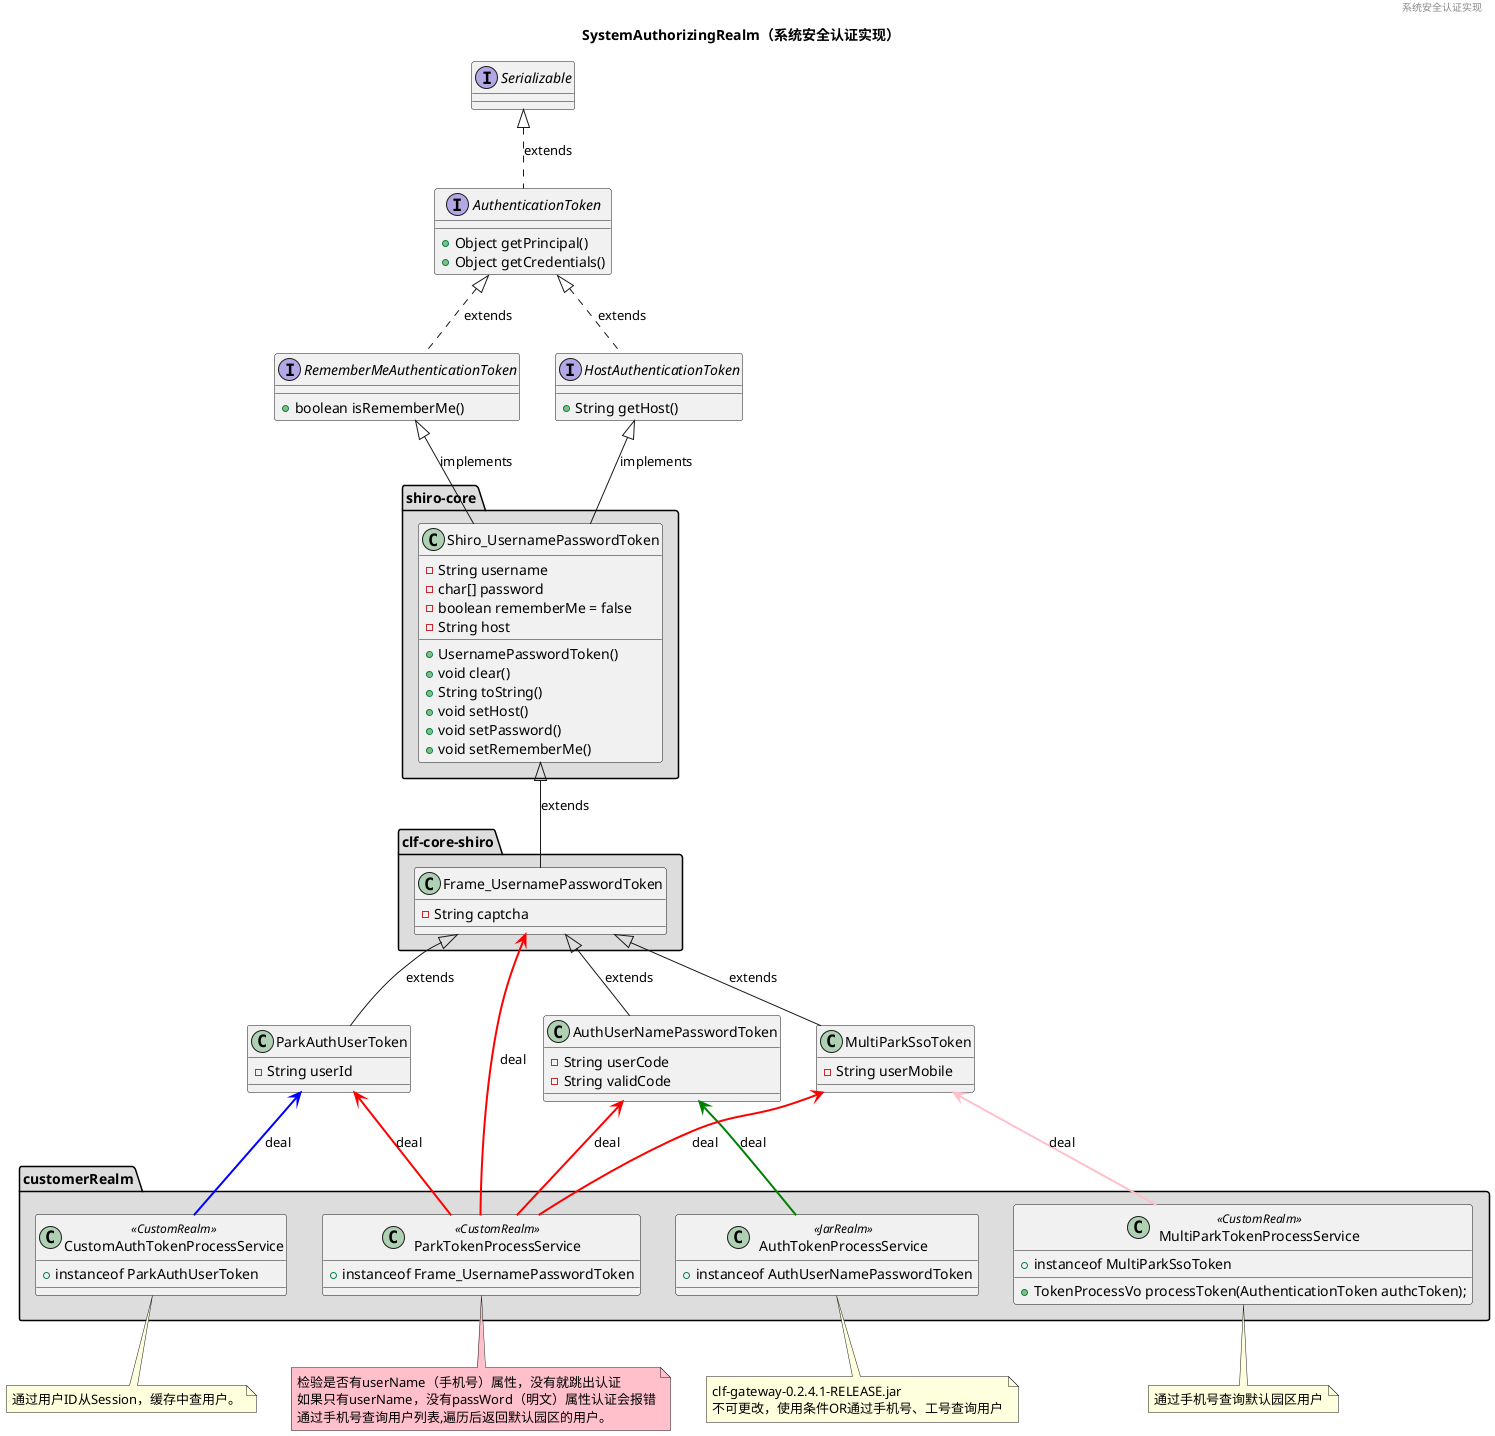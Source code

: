 @startuml
title SystemAuthorizingRealm（系统安全认证实现）
header 系统安全认证实现
interface Serializable
interface AuthenticationToken{
    + Object getPrincipal()
    + Object getCredentials()
}
interface RememberMeAuthenticationToken {
    + boolean isRememberMe()
}
interface HostAuthenticationToken {
    + String getHost()
}
package "shiro-core" #DDDDDD {
    class Shiro_UsernamePasswordToken {
        - String username
        - char[] password
        - boolean rememberMe = false
        - String host
        + UsernamePasswordToken()
        + void clear()
        + String toString()
        + void setHost()
        + void setPassword()
        + void setRememberMe()
    }
}
package "clf-core-shiro" #DDDDDD {
    class Frame_UsernamePasswordToken {
        - String captcha
    }
}
'Token实现
class ParkAuthUserToken {
    - String userId
}
class AuthUserNamePasswordToken {
	- String userCode
	- String validCode
}
class MultiParkSsoToken {
    - String userMobile
}
'Service
'abstract TokenProcessService {
'    + TokenProcessVo processToken(AuthenticationToken authcToken)
'}
package "customerRealm" #DDDDDD{
    class CustomAuthTokenProcessService <<CustomRealm>> {
        + instanceof ParkAuthUserToken
    }
    class ParkTokenProcessService <<CustomRealm>>{
        + instanceof Frame_UsernamePasswordToken
    }
    class AuthTokenProcessService <<JarRealm>>{
        + instanceof AuthUserNamePasswordToken
    }
    class MultiParkTokenProcessService <<CustomRealm>> {
        + TokenProcessVo processToken(AuthenticationToken authcToken);
        + instanceof MultiParkSsoToken
    }
}
'Shiro
Serializable <|.. AuthenticationToken : extends
AuthenticationToken <|..  HostAuthenticationToken: extends
AuthenticationToken <|..  RememberMeAuthenticationToken: extends
RememberMeAuthenticationToken <|-- Shiro_UsernamePasswordToken : implements
HostAuthenticationToken <|-- Shiro_UsernamePasswordToken : implements
Shiro_UsernamePasswordToken <|-- Frame_UsernamePasswordToken : extends
'框架
Frame_UsernamePasswordToken <|-- ParkAuthUserToken : extends
Frame_UsernamePasswordToken <|-- AuthUserNamePasswordToken : extends
Frame_UsernamePasswordToken <|-- MultiParkSsoToken : extends
'处理类
'TokenProcessService <|-- CustomAuthTokenProcessService : extends
'TokenProcessService <|-- ParkTokenProcessService : extends
'TokenProcessService <|-- AuthTokenProcessService : extends
'TokenProcessService <|-- MultiParkTokenProcessService : extends



ParkAuthUserToken <-[thickness=2,#blue]- CustomAuthTokenProcessService : deal
note bottom of CustomAuthTokenProcessService
通过用户ID从Session，缓存中查用户。
end note


AuthUserNamePasswordToken <-[thickness=2,#green]- AuthTokenProcessService : deal
note bottom of AuthTokenProcessService
clf-gateway-0.2.4.1-RELEASE.jar
不可更改，使用条件OR通过手机号、工号查询用户
end note

MultiParkSsoToken <-[thickness=2,#pink]- MultiParkTokenProcessService : deal
note bottom of MultiParkTokenProcessService
通过手机号查询默认园区用户
end note

Frame_UsernamePasswordToken <-[thickness=2,#red]- ParkTokenProcessService : deal
ParkAuthUserToken <-[thickness=2,#red]- ParkTokenProcessService : deal
AuthUserNamePasswordToken <-[thickness=2,#red]- ParkTokenProcessService : deal
MultiParkSsoToken <-[thickness=2,#red]- ParkTokenProcessService : deal
note bottom of ParkTokenProcessService #pink
检验是否有userName（手机号）属性，没有就跳出认证
如果只有userName，没有passWord（明文）属性认证会报错
通过手机号查询用户列表,遍历后返回默认园区的用户。
end note

@enduml